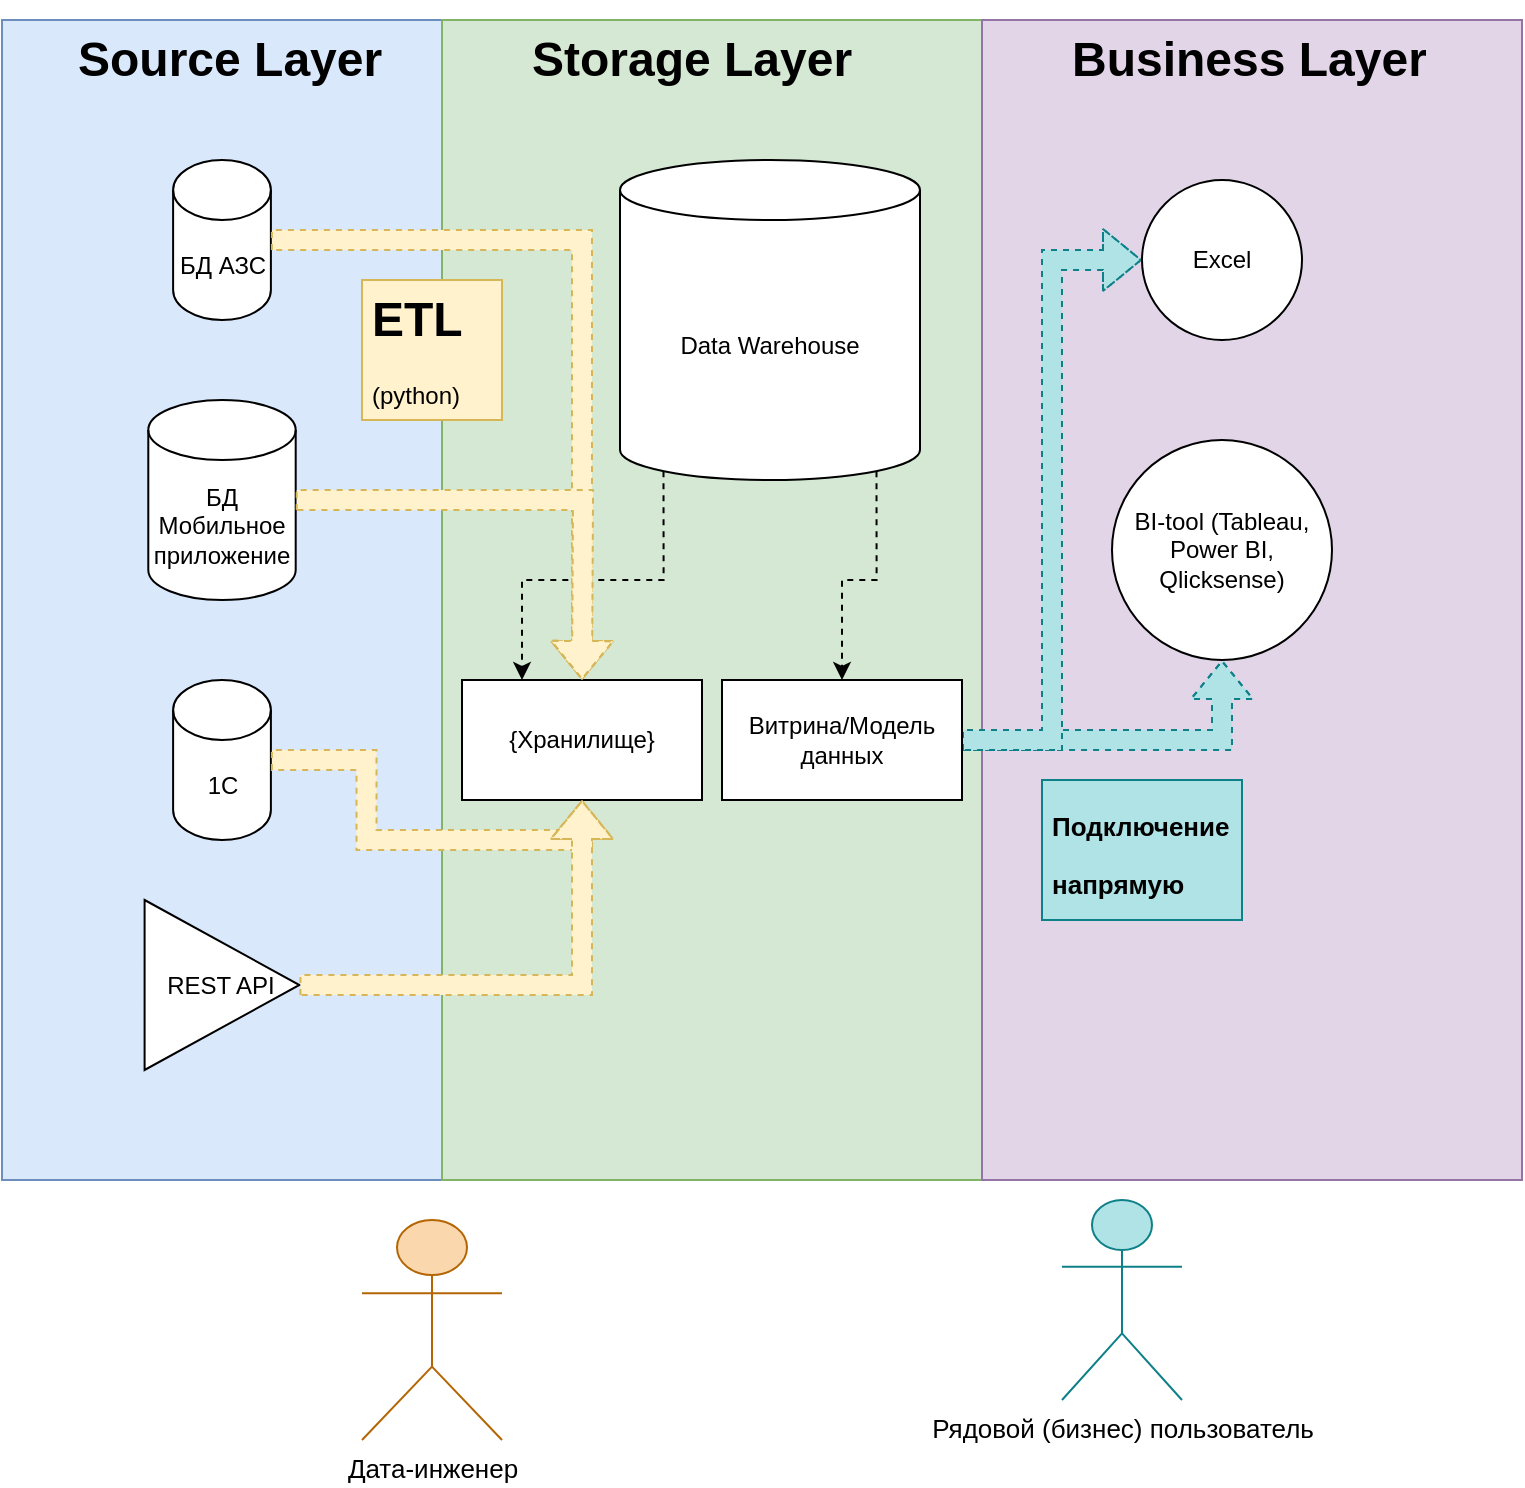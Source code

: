 <mxfile version="20.2.3" type="device"><diagram id="ugStq5BjbjFD9pBJ7kQJ" name="Страница 1"><mxGraphModel dx="2062" dy="1225" grid="1" gridSize="10" guides="1" tooltips="1" connect="1" arrows="1" fold="1" page="1" pageScale="1" pageWidth="827" pageHeight="1169" math="0" shadow="0"><root><mxCell id="0"/><mxCell id="1" parent="0"/><mxCell id="CYsTX340yQ-UwXOA2Msx-3" value="" style="group" vertex="1" connectable="0" parent="1"><mxGeometry x="30" y="100" width="220" height="580" as="geometry"/></mxCell><mxCell id="CYsTX340yQ-UwXOA2Msx-2" value="" style="rounded=0;whiteSpace=wrap;html=1;fillColor=#dae8fc;strokeColor=#6c8ebf;" vertex="1" parent="CYsTX340yQ-UwXOA2Msx-3"><mxGeometry width="220" height="580" as="geometry"/></mxCell><mxCell id="CYsTX340yQ-UwXOA2Msx-1" value="&lt;h1&gt;Source Layer&lt;/h1&gt;" style="text;html=1;strokeColor=none;fillColor=none;spacing=5;spacingTop=-20;whiteSpace=wrap;overflow=hidden;rounded=0;" vertex="1" parent="CYsTX340yQ-UwXOA2Msx-3"><mxGeometry x="32.59" width="177.41" height="40" as="geometry"/></mxCell><mxCell id="CYsTX340yQ-UwXOA2Msx-8" value="БД АЗС" style="shape=cylinder3;whiteSpace=wrap;html=1;boundedLbl=1;backgroundOutline=1;size=15;" vertex="1" parent="CYsTX340yQ-UwXOA2Msx-3"><mxGeometry x="85.556" y="70" width="48.889" height="80" as="geometry"/></mxCell><mxCell id="CYsTX340yQ-UwXOA2Msx-14" value="БД Мобильное приложение" style="shape=cylinder3;whiteSpace=wrap;html=1;boundedLbl=1;backgroundOutline=1;size=15;" vertex="1" parent="CYsTX340yQ-UwXOA2Msx-3"><mxGeometry x="73.15" y="190" width="73.7" height="100" as="geometry"/></mxCell><mxCell id="CYsTX340yQ-UwXOA2Msx-15" value="1С" style="shape=cylinder3;whiteSpace=wrap;html=1;boundedLbl=1;backgroundOutline=1;size=15;" vertex="1" parent="CYsTX340yQ-UwXOA2Msx-3"><mxGeometry x="85.554" y="330" width="48.889" height="80" as="geometry"/></mxCell><mxCell id="CYsTX340yQ-UwXOA2Msx-18" value="REST API" style="triangle;whiteSpace=wrap;html=1;" vertex="1" parent="CYsTX340yQ-UwXOA2Msx-3"><mxGeometry x="71.3" y="440" width="77.41" height="85" as="geometry"/></mxCell><mxCell id="CYsTX340yQ-UwXOA2Msx-4" value="" style="rounded=0;whiteSpace=wrap;html=1;fillColor=#d5e8d4;strokeColor=#82b366;" vertex="1" parent="1"><mxGeometry x="250" y="100" width="270" height="580" as="geometry"/></mxCell><mxCell id="CYsTX340yQ-UwXOA2Msx-5" value="" style="rounded=0;whiteSpace=wrap;html=1;fillColor=#e1d5e7;strokeColor=#9673a6;" vertex="1" parent="1"><mxGeometry x="520" y="100" width="270" height="580" as="geometry"/></mxCell><mxCell id="CYsTX340yQ-UwXOA2Msx-6" value="&lt;h1&gt;Storage Layer&lt;/h1&gt;" style="text;html=1;strokeColor=none;fillColor=none;spacing=5;spacingTop=-20;whiteSpace=wrap;overflow=hidden;rounded=0;" vertex="1" parent="1"><mxGeometry x="290" y="100" width="190" height="50" as="geometry"/></mxCell><mxCell id="CYsTX340yQ-UwXOA2Msx-7" value="&lt;h1&gt;Business Layer&lt;/h1&gt;" style="text;html=1;strokeColor=none;fillColor=none;spacing=5;spacingTop=-20;whiteSpace=wrap;overflow=hidden;rounded=0;" vertex="1" parent="1"><mxGeometry x="560" y="100" width="190" height="50" as="geometry"/></mxCell><mxCell id="CYsTX340yQ-UwXOA2Msx-22" style="edgeStyle=orthogonalEdgeStyle;rounded=0;orthogonalLoop=1;jettySize=auto;html=1;exitX=0.145;exitY=1;exitDx=0;exitDy=-4.35;exitPerimeter=0;entryX=0.25;entryY=0;entryDx=0;entryDy=0;dashed=1;" edge="1" parent="1" source="CYsTX340yQ-UwXOA2Msx-19" target="CYsTX340yQ-UwXOA2Msx-20"><mxGeometry relative="1" as="geometry"/></mxCell><mxCell id="CYsTX340yQ-UwXOA2Msx-23" style="edgeStyle=orthogonalEdgeStyle;rounded=0;orthogonalLoop=1;jettySize=auto;html=1;exitX=0.855;exitY=1;exitDx=0;exitDy=-4.35;exitPerimeter=0;dashed=1;" edge="1" parent="1" source="CYsTX340yQ-UwXOA2Msx-19" target="CYsTX340yQ-UwXOA2Msx-21"><mxGeometry relative="1" as="geometry"/></mxCell><mxCell id="CYsTX340yQ-UwXOA2Msx-19" value="Data Warehouse" style="shape=cylinder3;whiteSpace=wrap;html=1;boundedLbl=1;backgroundOutline=1;size=15;" vertex="1" parent="1"><mxGeometry x="339" y="170" width="150" height="160" as="geometry"/></mxCell><mxCell id="CYsTX340yQ-UwXOA2Msx-20" value="{Хранилище}" style="rounded=0;whiteSpace=wrap;html=1;" vertex="1" parent="1"><mxGeometry x="260" y="430" width="120" height="60" as="geometry"/></mxCell><mxCell id="CYsTX340yQ-UwXOA2Msx-26" style="edgeStyle=orthogonalEdgeStyle;shape=flexArrow;rounded=0;orthogonalLoop=1;jettySize=auto;html=1;entryX=0.5;entryY=1;entryDx=0;entryDy=0;dashed=1;fillColor=#b0e3e6;strokeColor=#0e8088;" edge="1" parent="1" source="CYsTX340yQ-UwXOA2Msx-21" target="CYsTX340yQ-UwXOA2Msx-25"><mxGeometry relative="1" as="geometry"/></mxCell><mxCell id="CYsTX340yQ-UwXOA2Msx-27" style="edgeStyle=orthogonalEdgeStyle;shape=flexArrow;rounded=0;orthogonalLoop=1;jettySize=auto;html=1;exitX=1;exitY=0.5;exitDx=0;exitDy=0;dashed=1;entryX=0;entryY=0.5;entryDx=0;entryDy=0;fillColor=#b0e3e6;strokeColor=#0e8088;" edge="1" parent="1" source="CYsTX340yQ-UwXOA2Msx-21" target="CYsTX340yQ-UwXOA2Msx-24"><mxGeometry relative="1" as="geometry"/></mxCell><mxCell id="CYsTX340yQ-UwXOA2Msx-21" value="Витрина/Модель данных" style="rounded=0;whiteSpace=wrap;html=1;" vertex="1" parent="1"><mxGeometry x="390" y="430" width="120" height="60" as="geometry"/></mxCell><mxCell id="CYsTX340yQ-UwXOA2Msx-24" value="Excel" style="ellipse;whiteSpace=wrap;html=1;aspect=fixed;" vertex="1" parent="1"><mxGeometry x="600" y="180" width="80" height="80" as="geometry"/></mxCell><mxCell id="CYsTX340yQ-UwXOA2Msx-25" value="BI-tool (Tableau, Power BI, Qlicksense)" style="ellipse;whiteSpace=wrap;html=1;aspect=fixed;" vertex="1" parent="1"><mxGeometry x="585" y="310" width="110" height="110" as="geometry"/></mxCell><mxCell id="CYsTX340yQ-UwXOA2Msx-28" style="edgeStyle=orthogonalEdgeStyle;shape=flexArrow;rounded=0;orthogonalLoop=1;jettySize=auto;html=1;exitX=1;exitY=0.5;exitDx=0;exitDy=0;exitPerimeter=0;dashed=1;fillColor=#fff2cc;strokeColor=#d6b656;" edge="1" parent="1" source="CYsTX340yQ-UwXOA2Msx-8" target="CYsTX340yQ-UwXOA2Msx-20"><mxGeometry relative="1" as="geometry"/></mxCell><mxCell id="CYsTX340yQ-UwXOA2Msx-29" style="edgeStyle=orthogonalEdgeStyle;shape=flexArrow;rounded=0;orthogonalLoop=1;jettySize=auto;html=1;dashed=1;fillColor=#fff2cc;strokeColor=#d6b656;" edge="1" parent="1" source="CYsTX340yQ-UwXOA2Msx-14"><mxGeometry relative="1" as="geometry"><mxPoint x="320" y="430" as="targetPoint"/></mxGeometry></mxCell><mxCell id="CYsTX340yQ-UwXOA2Msx-30" style="edgeStyle=orthogonalEdgeStyle;shape=flexArrow;rounded=0;orthogonalLoop=1;jettySize=auto;html=1;entryX=0.5;entryY=1;entryDx=0;entryDy=0;dashed=1;fillColor=#fff2cc;strokeColor=#d6b656;" edge="1" parent="1" source="CYsTX340yQ-UwXOA2Msx-15" target="CYsTX340yQ-UwXOA2Msx-20"><mxGeometry relative="1" as="geometry"/></mxCell><mxCell id="CYsTX340yQ-UwXOA2Msx-31" style="edgeStyle=orthogonalEdgeStyle;shape=flexArrow;rounded=0;orthogonalLoop=1;jettySize=auto;html=1;dashed=1;fillColor=#fff2cc;strokeColor=#d6b656;" edge="1" parent="1" source="CYsTX340yQ-UwXOA2Msx-18" target="CYsTX340yQ-UwXOA2Msx-20"><mxGeometry relative="1" as="geometry"/></mxCell><mxCell id="CYsTX340yQ-UwXOA2Msx-32" value="&lt;h1&gt;ETL&lt;/h1&gt;&lt;div&gt;(python)&lt;/div&gt;" style="text;html=1;strokeColor=#d6b656;fillColor=#fff2cc;spacing=5;spacingTop=-20;whiteSpace=wrap;overflow=hidden;rounded=0;" vertex="1" parent="1"><mxGeometry x="210" y="230" width="70" height="70" as="geometry"/></mxCell><mxCell id="CYsTX340yQ-UwXOA2Msx-34" value="&lt;h1&gt;&lt;font style=&quot;font-size: 13px;&quot;&gt;Подключение напрямую&lt;/font&gt;&lt;/h1&gt;" style="text;html=1;strokeColor=#0e8088;fillColor=#b0e3e6;spacing=5;spacingTop=-20;whiteSpace=wrap;overflow=hidden;rounded=0;" vertex="1" parent="1"><mxGeometry x="550" y="480" width="100" height="70" as="geometry"/></mxCell><mxCell id="CYsTX340yQ-UwXOA2Msx-35" value="Дата-инженер" style="shape=umlActor;verticalLabelPosition=bottom;verticalAlign=top;html=1;outlineConnect=0;fontSize=13;fillColor=#fad7ac;strokeColor=#b46504;" vertex="1" parent="1"><mxGeometry x="210" y="700" width="70" height="110" as="geometry"/></mxCell><mxCell id="CYsTX340yQ-UwXOA2Msx-38" value="Рядовой (бизнес) пользователь" style="shape=umlActor;verticalLabelPosition=bottom;verticalAlign=top;html=1;outlineConnect=0;fontSize=13;fillColor=#b0e3e6;strokeColor=#0e8088;" vertex="1" parent="1"><mxGeometry x="560" y="690" width="60" height="100" as="geometry"/></mxCell></root></mxGraphModel></diagram></mxfile>